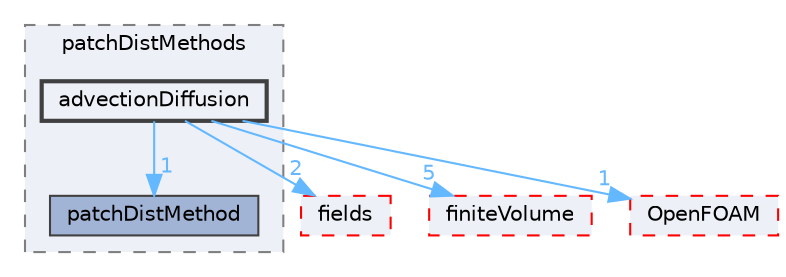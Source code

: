digraph "src/finiteVolume/fvMesh/wallDist/patchDistMethods/advectionDiffusion"
{
 // LATEX_PDF_SIZE
  bgcolor="transparent";
  edge [fontname=Helvetica,fontsize=10,labelfontname=Helvetica,labelfontsize=10];
  node [fontname=Helvetica,fontsize=10,shape=box,height=0.2,width=0.4];
  compound=true
  subgraph clusterdir_28bd808b48a939f9343efc27d469bf7b {
    graph [ bgcolor="#edf0f7", pencolor="grey50", label="patchDistMethods", fontname=Helvetica,fontsize=10 style="filled,dashed", URL="dir_28bd808b48a939f9343efc27d469bf7b.html",tooltip=""]
  dir_6e324d8445a9fcc15d11be46c4e01c62 [label="patchDistMethod", fillcolor="#a2b4d6", color="grey25", style="filled", URL="dir_6e324d8445a9fcc15d11be46c4e01c62.html",tooltip=""];
  dir_45d58a8acd8cdcb90dddf53b056198ab [label="advectionDiffusion", fillcolor="#edf0f7", color="grey25", style="filled,bold", URL="dir_45d58a8acd8cdcb90dddf53b056198ab.html",tooltip=""];
  }
  dir_25ab4a83a983f7bb7a38b7f63bb141b7 [label="fields", fillcolor="#edf0f7", color="red", style="filled,dashed", URL="dir_25ab4a83a983f7bb7a38b7f63bb141b7.html",tooltip=""];
  dir_2ea871e4defbdbd60808750cae643c63 [label="finiteVolume", fillcolor="#edf0f7", color="red", style="filled,dashed", URL="dir_2ea871e4defbdbd60808750cae643c63.html",tooltip=""];
  dir_c5473ff19b20e6ec4dfe5c310b3778a8 [label="OpenFOAM", fillcolor="#edf0f7", color="red", style="filled,dashed", URL="dir_c5473ff19b20e6ec4dfe5c310b3778a8.html",tooltip=""];
  dir_45d58a8acd8cdcb90dddf53b056198ab->dir_25ab4a83a983f7bb7a38b7f63bb141b7 [headlabel="2", labeldistance=1.5 headhref="dir_000075_001332.html" href="dir_000075_001332.html" color="steelblue1" fontcolor="steelblue1"];
  dir_45d58a8acd8cdcb90dddf53b056198ab->dir_2ea871e4defbdbd60808750cae643c63 [headlabel="5", labeldistance=1.5 headhref="dir_000075_001388.html" href="dir_000075_001388.html" color="steelblue1" fontcolor="steelblue1"];
  dir_45d58a8acd8cdcb90dddf53b056198ab->dir_6e324d8445a9fcc15d11be46c4e01c62 [headlabel="1", labeldistance=1.5 headhref="dir_000075_002822.html" href="dir_000075_002822.html" color="steelblue1" fontcolor="steelblue1"];
  dir_45d58a8acd8cdcb90dddf53b056198ab->dir_c5473ff19b20e6ec4dfe5c310b3778a8 [headlabel="1", labeldistance=1.5 headhref="dir_000075_002695.html" href="dir_000075_002695.html" color="steelblue1" fontcolor="steelblue1"];
}
